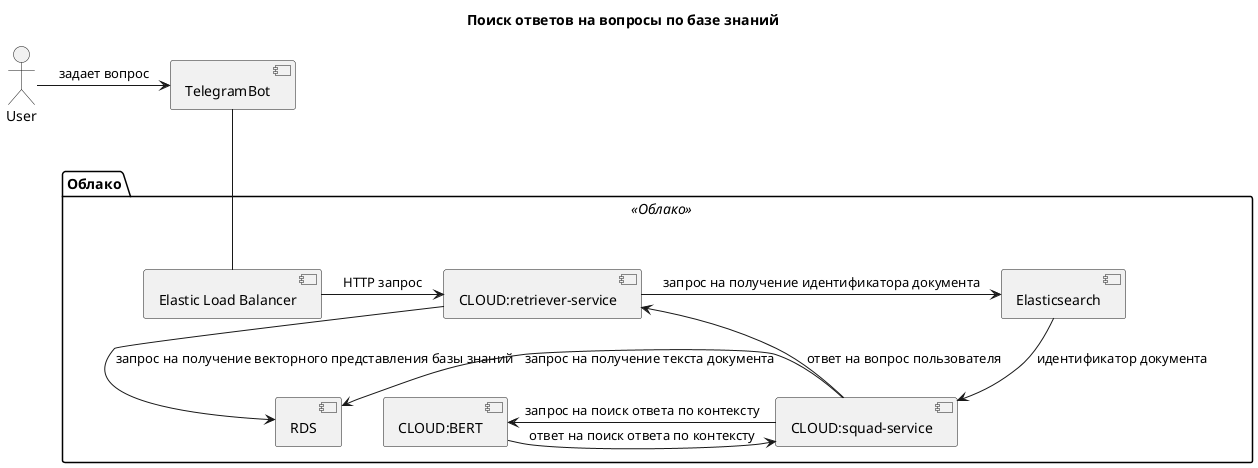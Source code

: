 @startuml

title Поиск ответов на вопросы по базе знаний

actor User
User -> [TelegramBot] : задает вопрос

package "Облако" <<Облако>> {
  [TelegramBot] -- [Elastic Load Balancer]
  [Elastic Load Balancer] -> [CLOUD:retriever-service] : HTTP запрос
  [CLOUD:retriever-service] -> [RDS] : запрос на получение векторного представления базы знаний
  [CLOUD:retriever-service] -> [Elasticsearch] : запрос на получение идентификатора документа
  [Elasticsearch] --> [CLOUD:squad-service] : идентификатор документа
  [CLOUD:squad-service] -> [RDS] : запрос на получение текста документа
  [CLOUD:squad-service] -> [CLOUD:BERT] : запрос на поиск ответа по контексту
  [CLOUD:BERT] -> [CLOUD:squad-service] : ответ на поиск ответа по контексту
  [CLOUD:squad-service] --> [CLOUD:retriever-service] : ответ на вопрос пользователя
}

@enduml